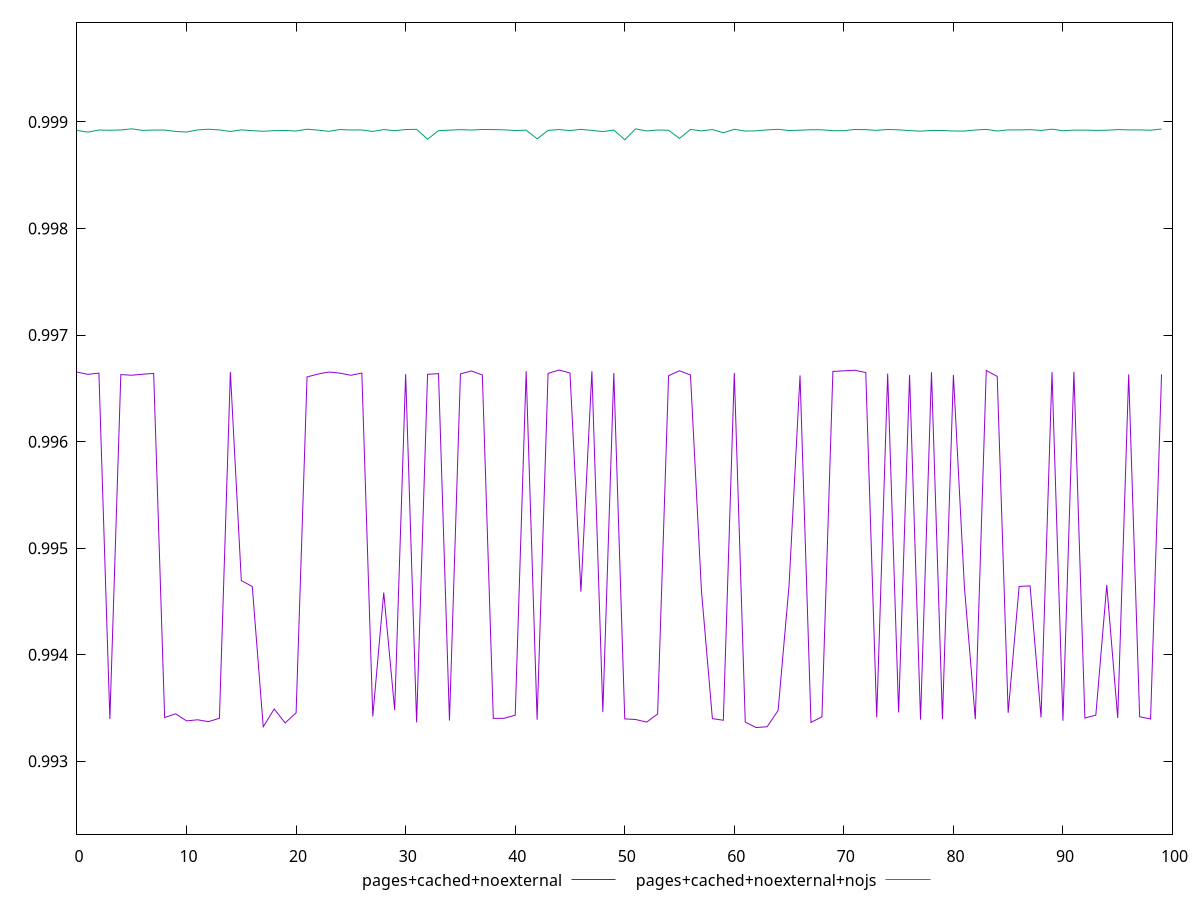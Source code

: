$_pagesCachedNoexternal <<EOF
0.9966525832291012
0.9966312712849413
0.9966431728762699
0.9933961535833932
0.9966290048772664
0.9966231671969242
0.9966324508576594
0.9966399890852553
0.9934101816779591
0.9934462018567001
0.9933790278546821
0.9933895058927211
0.9933724528592078
0.9934035535746661
0.996652685056526
0.994696097574153
0.9946399109172896
0.993324103090687
0.9934909202548805
0.9933598497812126
0.9934550471835388
0.996607200852768
0.9966341391683238
0.996653371791028
0.996642773394312
0.9966226155163079
0.9966434887464358
0.993420896585601
0.9945841649864157
0.993480288096585
0.9966333625350332
0.993365181318046
0.9966316957046355
0.9966379062696117
0.993382169841458
0.9966352223209965
0.9966631049896921
0.9966257720735063
0.9934026240524576
0.9934034057022774
0.9934325548791725
0.9966610423609379
0.9933900021641615
0.9966402953981677
0.9966719546463649
0.9966442235220557
0.9945922722533853
0.9966606011750484
0.9934630655333807
0.9966439348354287
0.9933982542436754
0.9933919402813371
0.9933678852774238
0.993443943642301
0.9966182630063289
0.9966652444709887
0.9966255040241305
0.9946028693989515
0.9934003262597119
0.9933851714425551
0.9966444015002784
0.9933679391720264
0.9933164666291344
0.993324523806153
0.9934776338296025
0.994653454870003
0.9966211585893947
0.9933651919233175
0.9934175425146761
0.9966590134193097
0.9966642288823979
0.9966699737089593
0.9966487359655154
0.9934121455423645
0.9966379812542596
0.9934585777173366
0.9966262449357879
0.9933910466288036
0.9966510468775612
0.9933964301751028
0.9966271611051871
0.9946429496391596
0.9933944172122877
0.9966674131858158
0.9966123396579369
0.9934556467858597
0.9946406634912446
0.9946461876687571
0.9934114710324546
0.9966517945317193
0.9933809682278056
0.9966550805990397
0.9934062799952275
0.9934324285226943
0.9946538691896655
0.9934063495094959
0.9966315934121714
0.9934180241264834
0.9933974536699384
0.9966321461998202
EOF
$_pagesCachedNoexternalNojs <<EOF
0.9989205652440303
0.9989046690692679
0.9989243849132938
0.9989218298605533
0.9989248962955317
0.9989351452832211
0.9989208316465715
0.9989239591607015
0.9989243408598987
0.9989107137310143
0.9989054216431159
0.9989252466914156
0.9989316182661299
0.998925256886815
0.9989106224278774
0.9989254686563637
0.9989185574754104
0.9989125086401043
0.9989182645638712
0.9989198908771404
0.9989151015519964
0.99893213301449
0.9989232316516592
0.9989122214942403
0.99892890625577
0.9989247006662394
0.9989247252372877
0.9989112029226515
0.9989285012897823
0.9989177335364252
0.9989287597233594
0.9989308513272195
0.9988383422601059
0.9989181686210105
0.9989233235389505
0.9989277955560345
0.998924041724093
0.9989294524971718
0.9989284841824808
0.9989259050698509
0.9989199136713414
0.9989229350654574
0.9988421141889045
0.9989208121213891
0.9989288193551153
0.9989192720370912
0.9989306500630405
0.9989206005812872
0.9989098486920143
0.9989242059088184
0.9988332195298826
0.9989352736633577
0.9989155215790206
0.9989244827532744
0.9989221545462321
0.9988457789144536
0.9989297906719409
0.9989163286155791
0.998928753713817
0.9988983901227937
0.998931495085875
0.9989142793398532
0.9989168158807804
0.998925583100598
0.9989309164087548
0.9989191114666985
0.9989227187363419
0.9989271301950475
0.9989262051992549
0.9989181970319523
0.9989178928655544
0.9989292159111203
0.998927838576177
0.9989208813880793
0.9989297324673445
0.9989259722340003
0.9989189825317786
0.9989135846881076
0.9989203466913698
0.9989200090308517
0.9989153512496963
0.9989145361863135
0.9989243538442005
0.9989301098303501
0.9989147925195139
0.9989256465737506
0.9989250969959109
0.9989280365443531
0.998920567103908
0.9989322593663874
0.9989176734339436
0.998923588493513
0.9989236645833414
0.9989206656739216
0.998922656988255
0.9989285040639196
0.9989254746799765
0.9989253764455326
0.9989226625596218
0.998933830432121
EOF
set key outside below
set terminal pngcairo
set output "report_00004_2020-11-02T20-21-41.718Z/interactive/interactive_pages+cached+noexternal_pages+cached+noexternal+nojs.png"
set yrange [0.9923164666291344:0.9999352736633577]
plot $_pagesCachedNoexternal title "pages+cached+noexternal" with line ,$_pagesCachedNoexternalNojs title "pages+cached+noexternal+nojs" with line ,